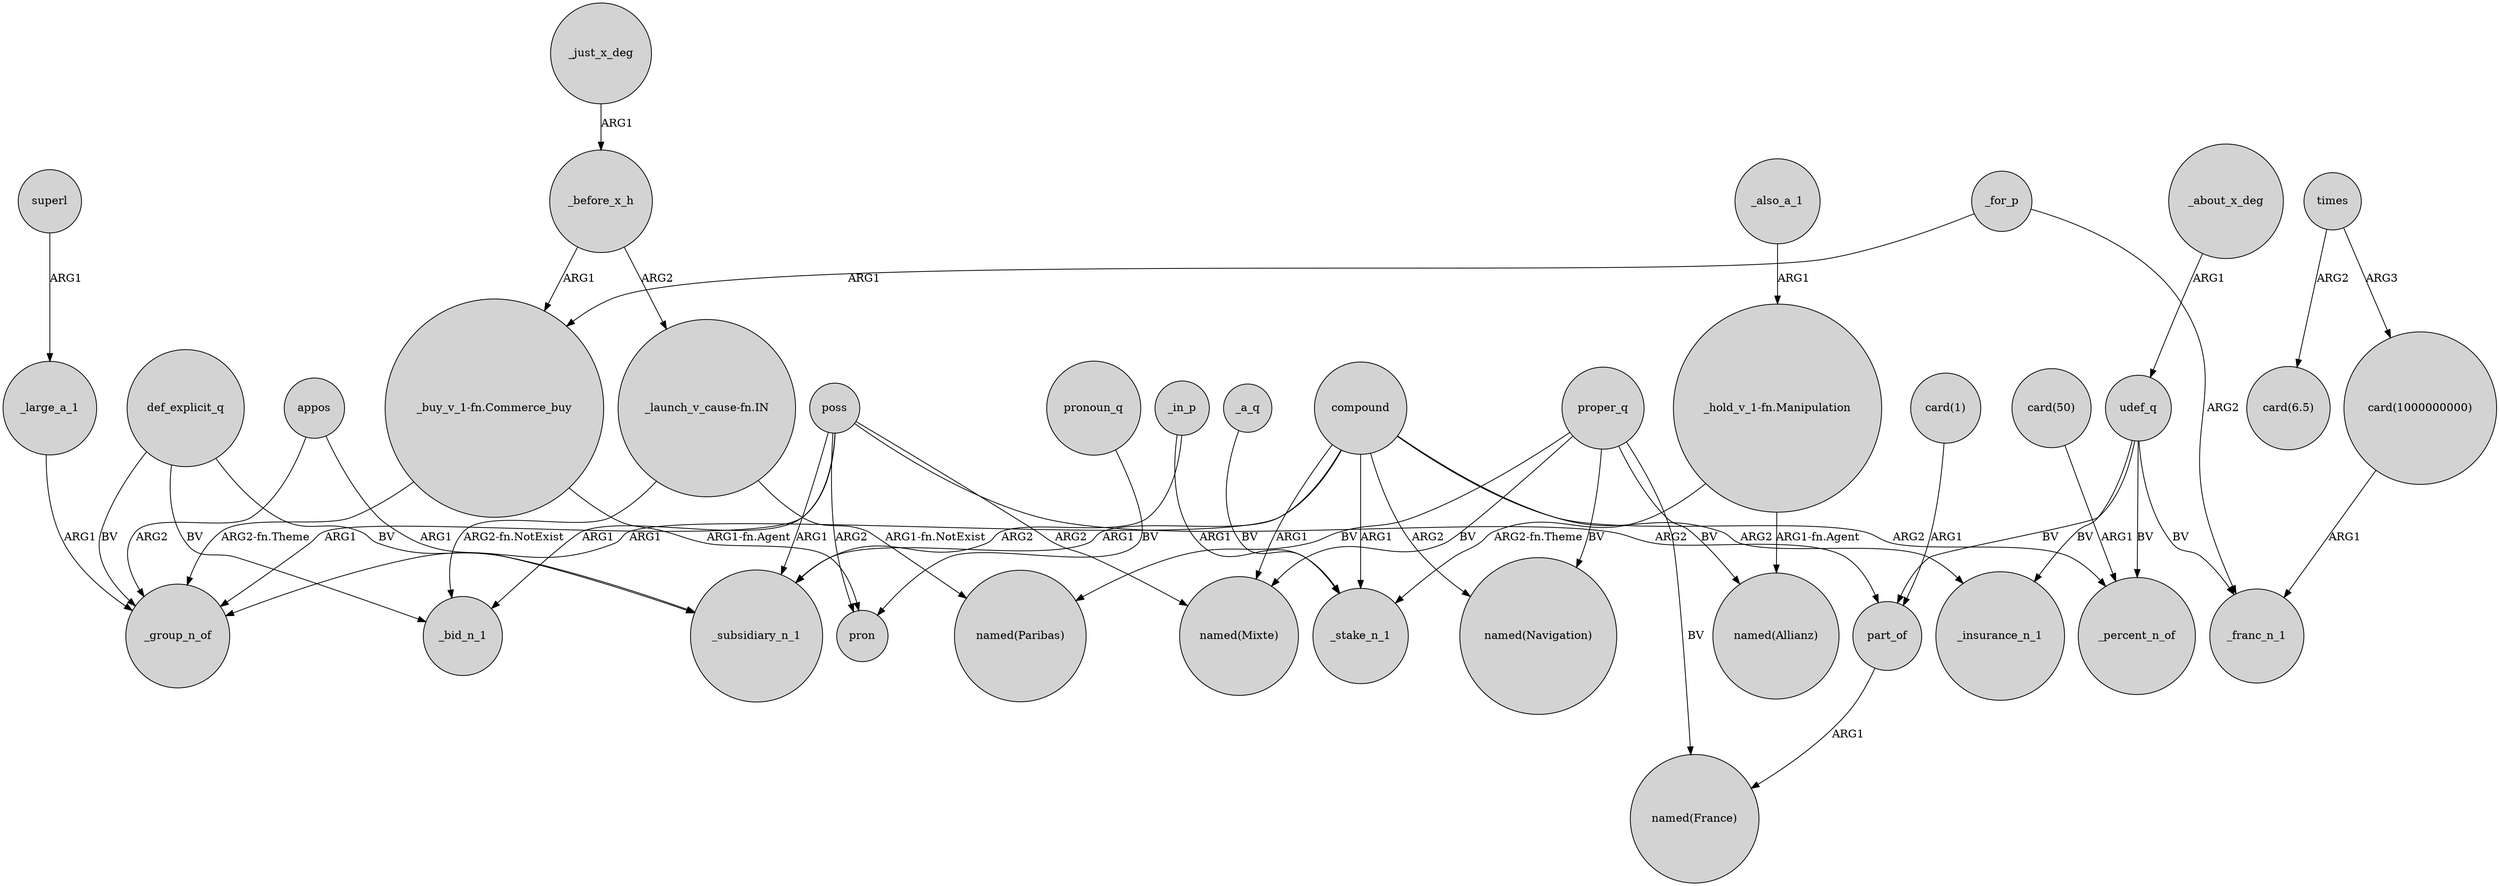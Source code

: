 digraph {
	node [shape=circle style=filled]
	superl -> _large_a_1 [label=ARG1]
	_a_q -> _stake_n_1 [label=BV]
	udef_q -> part_of [label=BV]
	_just_x_deg -> _before_x_h [label=ARG1]
	compound -> _insurance_n_1 [label=ARG2]
	_in_p -> _subsidiary_n_1 [label=ARG2]
	def_explicit_q -> _subsidiary_n_1 [label=BV]
	poss -> pron [label=ARG2]
	poss -> _subsidiary_n_1 [label=ARG1]
	def_explicit_q -> _group_n_of [label=BV]
	"_buy_v_1-fn.Commerce_buy" -> pron [label="ARG1-fn.Agent"]
	udef_q -> _insurance_n_1 [label=BV]
	times -> "card(6.5)" [label=ARG2]
	proper_q -> "named(France)" [label=BV]
	def_explicit_q -> _bid_n_1 [label=BV]
	compound -> "named(Mixte)" [label=ARG1]
	poss -> part_of [label=ARG2]
	poss -> _group_n_of [label=ARG1]
	_about_x_deg -> udef_q [label=ARG1]
	compound -> _percent_n_of [label=ARG2]
	_large_a_1 -> _group_n_of [label=ARG1]
	proper_q -> "named(Mixte)" [label=BV]
	times -> "card(1000000000)" [label=ARG3]
	_before_x_h -> "_buy_v_1-fn.Commerce_buy" [label=ARG1]
	poss -> "named(Mixte)" [label=ARG2]
	"card(1000000000)" -> _franc_n_1 [label=ARG1]
	_in_p -> _stake_n_1 [label=ARG1]
	pronoun_q -> pron [label=BV]
	"card(50)" -> _percent_n_of [label=ARG1]
	_for_p -> _franc_n_1 [label=ARG2]
	appos -> _group_n_of [label=ARG2]
	poss -> _bid_n_1 [label=ARG1]
	_for_p -> "_buy_v_1-fn.Commerce_buy" [label=ARG1]
	compound -> _stake_n_1 [label=ARG1]
	appos -> _subsidiary_n_1 [label=ARG1]
	_before_x_h -> "_launch_v_cause-fn.IN" [label=ARG2]
	compound -> _subsidiary_n_1 [label=ARG1]
	"card(1)" -> part_of [label=ARG1]
	"_launch_v_cause-fn.IN" -> "named(Paribas)" [label="ARG1-fn.NotExist"]
	compound -> "named(Navigation)" [label=ARG2]
	"_hold_v_1-fn.Manipulation" -> _stake_n_1 [label="ARG2-fn.Theme"]
	proper_q -> "named(Navigation)" [label=BV]
	"_launch_v_cause-fn.IN" -> _bid_n_1 [label="ARG2-fn.NotExist"]
	proper_q -> "named(Allianz)" [label=BV]
	_also_a_1 -> "_hold_v_1-fn.Manipulation" [label=ARG1]
	udef_q -> _percent_n_of [label=BV]
	"_buy_v_1-fn.Commerce_buy" -> _group_n_of [label="ARG2-fn.Theme"]
	udef_q -> _franc_n_1 [label=BV]
	part_of -> "named(France)" [label=ARG1]
	compound -> _group_n_of [label=ARG1]
	"_hold_v_1-fn.Manipulation" -> "named(Allianz)" [label="ARG1-fn.Agent"]
	proper_q -> "named(Paribas)" [label=BV]
}
